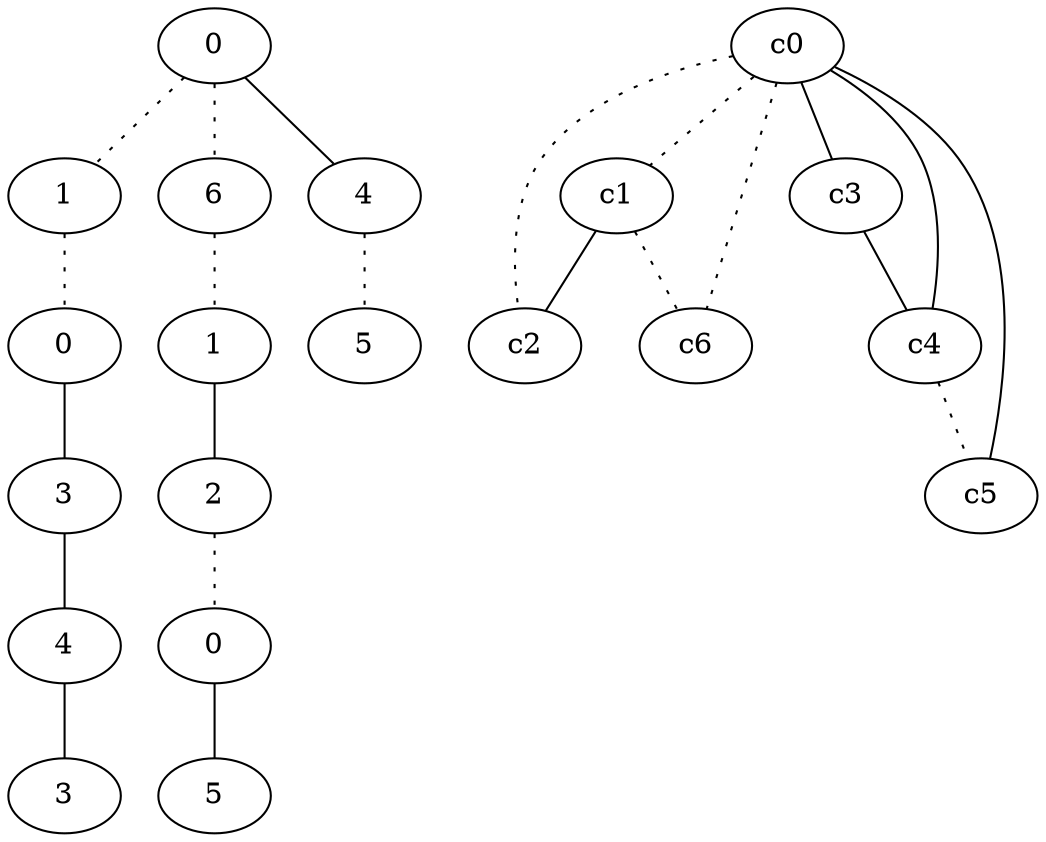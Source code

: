 graph {
a0[label=0];
a1[label=1];
a2[label=0];
a3[label=3];
a4[label=4];
a5[label=3];
a6[label=6];
a7[label=1];
a8[label=2];
a9[label=0];
a10[label=5];
a11[label=4];
a12[label=5];
a0 -- a1 [style=dotted];
a0 -- a6 [style=dotted];
a0 -- a11;
a1 -- a2 [style=dotted];
a2 -- a3;
a3 -- a4;
a4 -- a5;
a6 -- a7 [style=dotted];
a7 -- a8;
a8 -- a9 [style=dotted];
a9 -- a10;
a11 -- a12 [style=dotted];
c0 -- c1 [style=dotted];
c0 -- c2 [style=dotted];
c0 -- c3;
c0 -- c4;
c0 -- c5;
c0 -- c6 [style=dotted];
c1 -- c2;
c1 -- c6 [style=dotted];
c3 -- c4;
c4 -- c5 [style=dotted];
}
